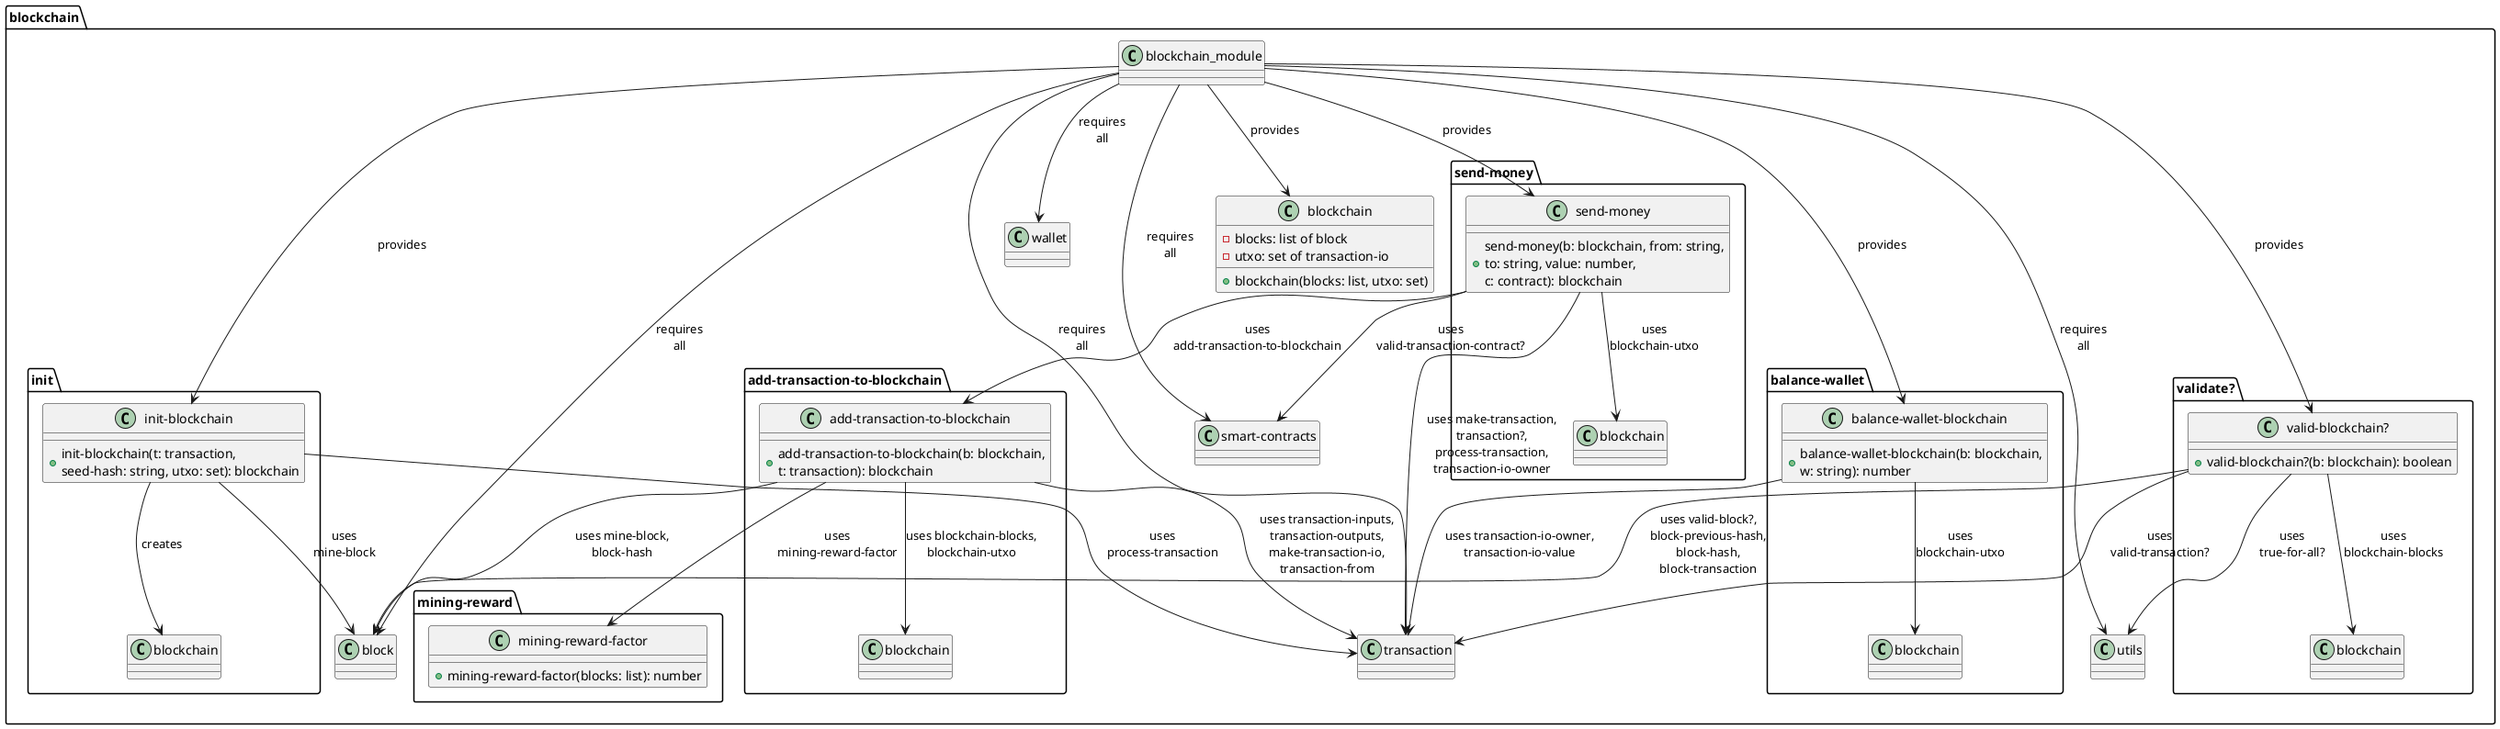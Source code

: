 @startuml
package "blockchain" {
  class "block" as block_module
  class "transaction" as transaction_module
  class "utils" as utils_module
  class "wallet" as wallet_module
  class "smart-contracts" as smart_contracts_module

  blockchain_module --> block_module : requires\nall
  blockchain_module --> transaction_module : requires\nall
  blockchain_module --> utils_module : requires\nall
  blockchain_module --> wallet_module : requires\nall
  blockchain_module --> smart_contracts_module : requires\nall

  class blockchain {
    - blocks: list of block
    - utxo: set of transaction-io
    + blockchain(blocks: list, utxo: set)
  }

  blockchain_module --> blockchain : provides

  package "init" {
    class "init-blockchain" as init_blockchain_function {
      + init-blockchain(t: transaction,\nseed-hash: string, utxo: set): blockchain
    }

    init_blockchain_function --> block_module : uses\nmine-block
    init_blockchain_function --> transaction_module : uses\nprocess-transaction
    init_blockchain_function --> blockchain : creates
  }

  blockchain_module --> init_blockchain_function : provides

  package "mining-reward" {
    class "mining-reward-factor" as mining_reward_factor_function {
      + mining-reward-factor(blocks: list): number
    }
  }

  package "add-transaction-to-blockchain" {
    class "add-transaction-to-blockchain" as add_transaction_to_blockchain_function {
      + add-transaction-to-blockchain(b: blockchain,\nt: transaction): blockchain
    }

    add_transaction_to_blockchain_function --> block_module : uses mine-block,\nblock-hash
    add_transaction_to_blockchain_function --> transaction_module : uses transaction-inputs,\ntransaction-outputs,\nmake-transaction-io,\ntransaction-from
    add_transaction_to_blockchain_function --> blockchain : uses blockchain-blocks,\nblockchain-utxo
    add_transaction_to_blockchain_function --> mining_reward_factor_function : uses\nmining-reward-factor
  }

  package "send-money" {
    class "send-money" as send_money_blockchain_function {
      + send-money(b: blockchain, from: string,\nto: string, value: number,\nc: contract): blockchain
    }

    send_money_blockchain_function --> transaction_module : uses make-transaction,\ntransaction?,\nprocess-transaction,\ntransaction-io-owner
    send_money_blockchain_function --> smart_contracts_module : uses\nvalid-transaction-contract?
    send_money_blockchain_function --> add_transaction_to_blockchain_function : uses\nadd-transaction-to-blockchain
    send_money_blockchain_function --> blockchain : uses\nblockchain-utxo
  }

  blockchain_module --> send_money_blockchain_function : provides

  package "balance-wallet" {
    class "balance-wallet-blockchain" as balance_wallet_blockchain_function {
      + balance-wallet-blockchain(b: blockchain,\nw: string): number
    }

    balance_wallet_blockchain_function --> blockchain : uses\nblockchain-utxo
    balance_wallet_blockchain_function --> transaction_module : uses transaction-io-owner,\ntransaction-io-value
  }

  blockchain_module --> balance_wallet_blockchain_function : provides

  package "validate?" {
    class "valid-blockchain?" as valid_blockchain_function {
      + valid-blockchain?(b: blockchain): boolean
    }

    valid_blockchain_function --> block_module : uses valid-block?,\nblock-previous-hash,\nblock-hash,\nblock-transaction
    valid_blockchain_function --> transaction_module : uses\nvalid-transaction?
    valid_blockchain_function --> utils_module : uses\ntrue-for-all?
    valid_blockchain_function --> blockchain : uses\nblockchain-blocks
  }

  blockchain_module --> valid_blockchain_function : provides
}
@enduml